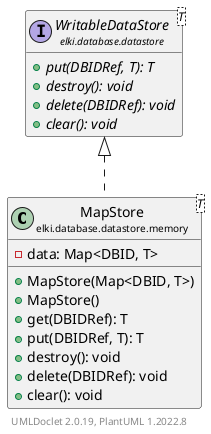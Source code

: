 @startuml
    remove .*\.(Instance|Par|Parameterizer|Factory)$
    set namespaceSeparator none
    hide empty fields
    hide empty methods

    class "<size:14>MapStore\n<size:10>elki.database.datastore.memory" as elki.database.datastore.memory.MapStore<T> [[MapStore.html]] {
        -data: Map<DBID, T>
        +MapStore(Map<DBID, T>)
        +MapStore()
        +get(DBIDRef): T
        +put(DBIDRef, T): T
        +destroy(): void
        +delete(DBIDRef): void
        +clear(): void
    }

    interface "<size:14>WritableDataStore\n<size:10>elki.database.datastore" as elki.database.datastore.WritableDataStore<T> [[../WritableDataStore.html]] {
        {abstract} +put(DBIDRef, T): T
        {abstract} +destroy(): void
        {abstract} +delete(DBIDRef): void
        {abstract} +clear(): void
    }

    elki.database.datastore.WritableDataStore <|.. elki.database.datastore.memory.MapStore

    center footer UMLDoclet 2.0.19, PlantUML 1.2022.8
@enduml
